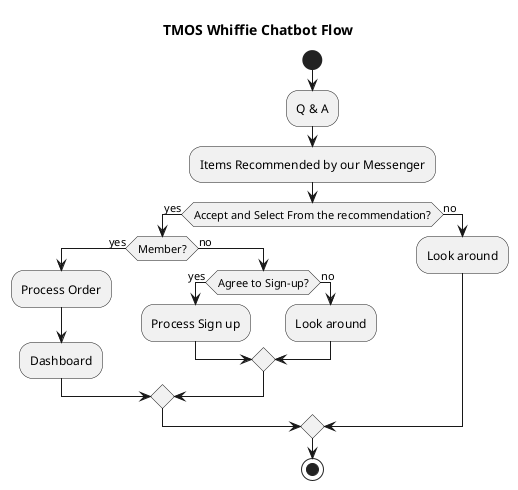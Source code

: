 @startuml
title TMOS Whiffie Chatbot Flow
start

:Q & A;
:Items Recommended by our Messenger;
if (Accept and Select From the recommendation?) then (yes)

    if (Member?) then (yes)
        :Process Order;
        :Dashboard;
    else (no)
        if (Agree to Sign-up?) then (yes)
            :Process Sign up;
        else (no)
            :Look around;
        endif

    endif

else (no)
    :Look around;
endif

stop
@enduml